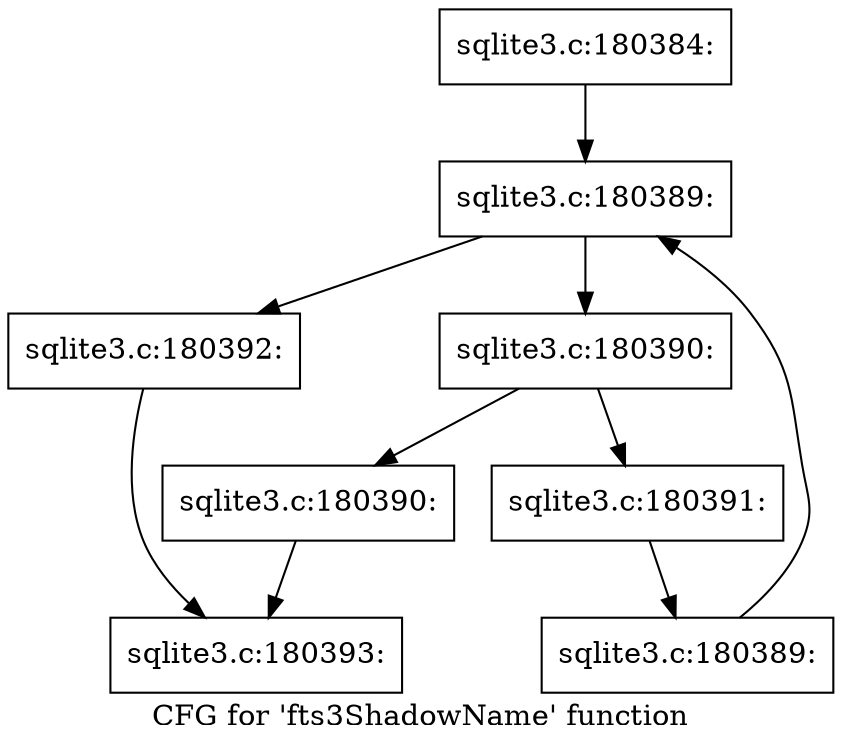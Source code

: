 digraph "CFG for 'fts3ShadowName' function" {
	label="CFG for 'fts3ShadowName' function";

	Node0x55c0fb3c46e0 [shape=record,label="{sqlite3.c:180384:}"];
	Node0x55c0fb3c46e0 -> Node0x55c0fb3c6d00;
	Node0x55c0fb3c6d00 [shape=record,label="{sqlite3.c:180389:}"];
	Node0x55c0fb3c6d00 -> Node0x55c0fb3c6e40;
	Node0x55c0fb3c6d00 -> Node0x55c0fb3c6b90;
	Node0x55c0fb3c6e40 [shape=record,label="{sqlite3.c:180390:}"];
	Node0x55c0fb3c6e40 -> Node0x55c0fb3c7320;
	Node0x55c0fb3c6e40 -> Node0x55c0fb3c7370;
	Node0x55c0fb3c7320 [shape=record,label="{sqlite3.c:180390:}"];
	Node0x55c0fb3c7320 -> Node0x55c0fb3c5330;
	Node0x55c0fb3c7370 [shape=record,label="{sqlite3.c:180391:}"];
	Node0x55c0fb3c7370 -> Node0x55c0fb3c6db0;
	Node0x55c0fb3c6db0 [shape=record,label="{sqlite3.c:180389:}"];
	Node0x55c0fb3c6db0 -> Node0x55c0fb3c6d00;
	Node0x55c0fb3c6b90 [shape=record,label="{sqlite3.c:180392:}"];
	Node0x55c0fb3c6b90 -> Node0x55c0fb3c5330;
	Node0x55c0fb3c5330 [shape=record,label="{sqlite3.c:180393:}"];
}
